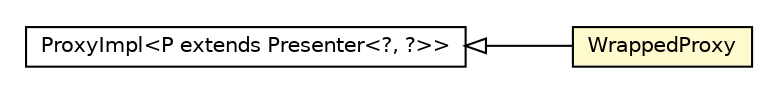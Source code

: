 #!/usr/local/bin/dot
#
# Class diagram 
# Generated by UMLGraph version R5_6-24-gf6e263 (http://www.umlgraph.org/)
#

digraph G {
	edge [fontname="Helvetica",fontsize=10,labelfontname="Helvetica",labelfontsize=10];
	node [fontname="Helvetica",fontsize=10,shape=plaintext];
	nodesep=0.25;
	ranksep=0.5;
	rankdir=LR;
	// com.gwtplatform.mvp.client.proxy.ProxyImpl<P extends com.gwtplatform.mvp.client.Presenter<?, ?>>
	c118069 [label=<<table title="com.gwtplatform.mvp.client.proxy.ProxyImpl" border="0" cellborder="1" cellspacing="0" cellpadding="2" port="p" href="../../../../../mvp/client/proxy/ProxyImpl.html">
		<tr><td><table border="0" cellspacing="0" cellpadding="1">
<tr><td align="center" balign="center"> ProxyImpl&lt;P extends Presenter&lt;?, ?&gt;&gt; </td></tr>
		</table></td></tr>
		</table>>, URL="../../../../../mvp/client/proxy/ProxyImpl.html", fontname="Helvetica", fontcolor="black", fontsize=10.0];
	// com.gwtplatform.carstore.client.application.cars.car.CarProxyImpl.WrappedProxy
	c118262 [label=<<table title="com.gwtplatform.carstore.client.application.cars.car.CarProxyImpl.WrappedProxy" border="0" cellborder="1" cellspacing="0" cellpadding="2" port="p" bgcolor="lemonChiffon" href="./CarProxyImpl.WrappedProxy.html">
		<tr><td><table border="0" cellspacing="0" cellpadding="1">
<tr><td align="center" balign="center"> WrappedProxy </td></tr>
		</table></td></tr>
		</table>>, URL="./CarProxyImpl.WrappedProxy.html", fontname="Helvetica", fontcolor="black", fontsize=10.0];
	//com.gwtplatform.carstore.client.application.cars.car.CarProxyImpl.WrappedProxy extends com.gwtplatform.mvp.client.proxy.ProxyImpl<com.gwtplatform.carstore.client.application.cars.car.CarPresenter>
	c118069:p -> c118262:p [dir=back,arrowtail=empty];
}

